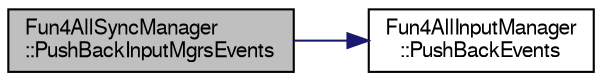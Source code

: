 digraph "Fun4AllSyncManager::PushBackInputMgrsEvents"
{
  bgcolor="transparent";
  edge [fontname="FreeSans",fontsize="10",labelfontname="FreeSans",labelfontsize="10"];
  node [fontname="FreeSans",fontsize="10",shape=record];
  rankdir="LR";
  Node1 [label="Fun4AllSyncManager\l::PushBackInputMgrsEvents",height=0.2,width=0.4,color="black", fillcolor="grey75", style="filled" fontcolor="black"];
  Node1 -> Node2 [color="midnightblue",fontsize="10",style="solid",fontname="FreeSans"];
  Node2 [label="Fun4AllInputManager\l::PushBackEvents",height=0.2,width=0.4,color="black",URL="$d4/da9/classFun4AllInputManager.html#aaf7601bfa850b3cf4e90b1200b5323e4"];
}
